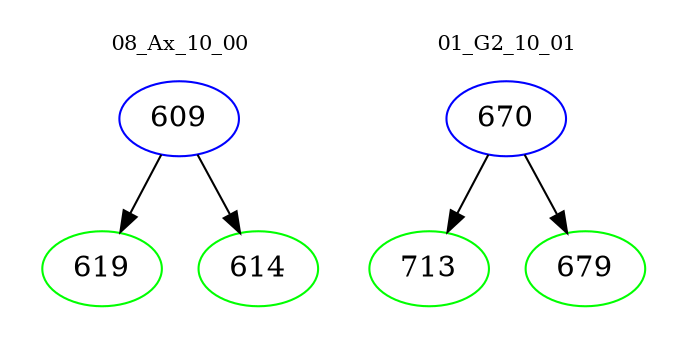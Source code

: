 digraph{
subgraph cluster_0 {
color = white
label = "08_Ax_10_00";
fontsize=10;
T0_609 [label="609", color="blue"]
T0_609 -> T0_619 [color="black"]
T0_619 [label="619", color="green"]
T0_609 -> T0_614 [color="black"]
T0_614 [label="614", color="green"]
}
subgraph cluster_1 {
color = white
label = "01_G2_10_01";
fontsize=10;
T1_670 [label="670", color="blue"]
T1_670 -> T1_713 [color="black"]
T1_713 [label="713", color="green"]
T1_670 -> T1_679 [color="black"]
T1_679 [label="679", color="green"]
}
}
